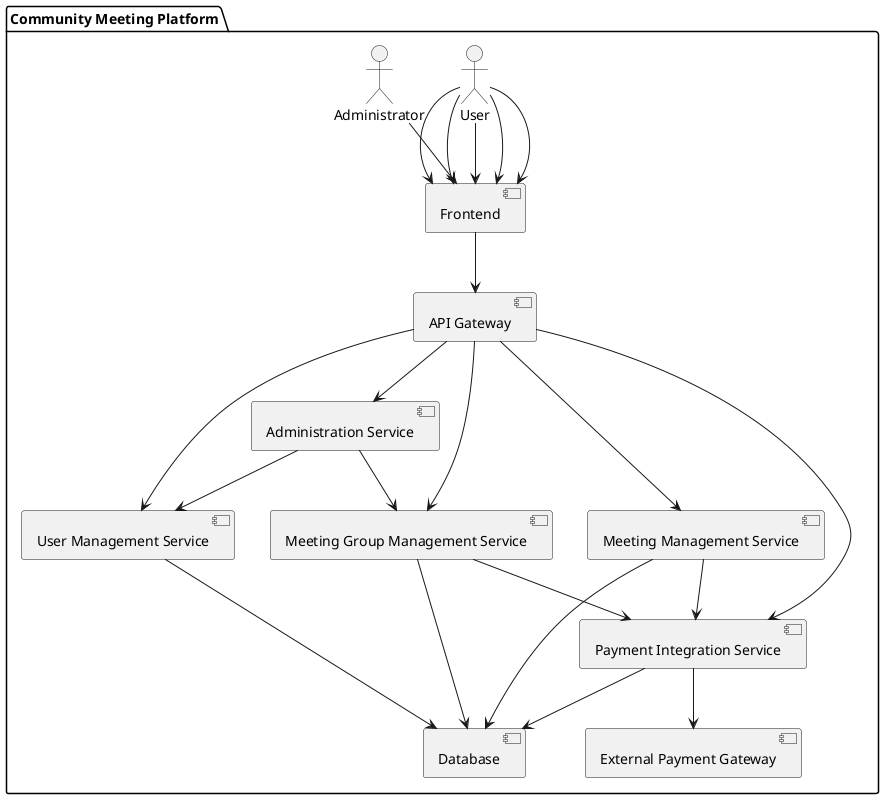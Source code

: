 @startuml
package "Community Meeting Platform" {
    actor "User" as User
    actor "Administrator" as Admin

    [Frontend] as WebUI
    [API Gateway] as APIGateway
    [User Management Service] as UserService
    [Meeting Group Management Service] as GroupManagement
    [Meeting Management Service] as MeetingManagement
    [Administration Service] as AdminService
    [Payment Integration Service] as PaymentIntegration
    [Database] as Database
    [External Payment Gateway] as PaymentGateway

    User --> WebUI
    WebUI --> APIGateway

    APIGateway --> UserService
    APIGateway --> GroupManagement
    APIGateway --> MeetingManagement
    APIGateway --> AdminService
    APIGateway --> PaymentIntegration

    UserService --> Database
    GroupManagement --> Database
    MeetingManagement --> Database

    GroupManagement --> PaymentIntegration
    MeetingManagement --> PaymentIntegration

    Admin --> WebUI
    AdminService --> GroupManagement
    AdminService --> UserService

    PaymentIntegration --> PaymentGateway
    PaymentIntegration --> Database

    ' User flows through the system
    User --> WebUI
    User --> WebUI
    User --> WebUI
    User --> WebUI

}

@enduml
